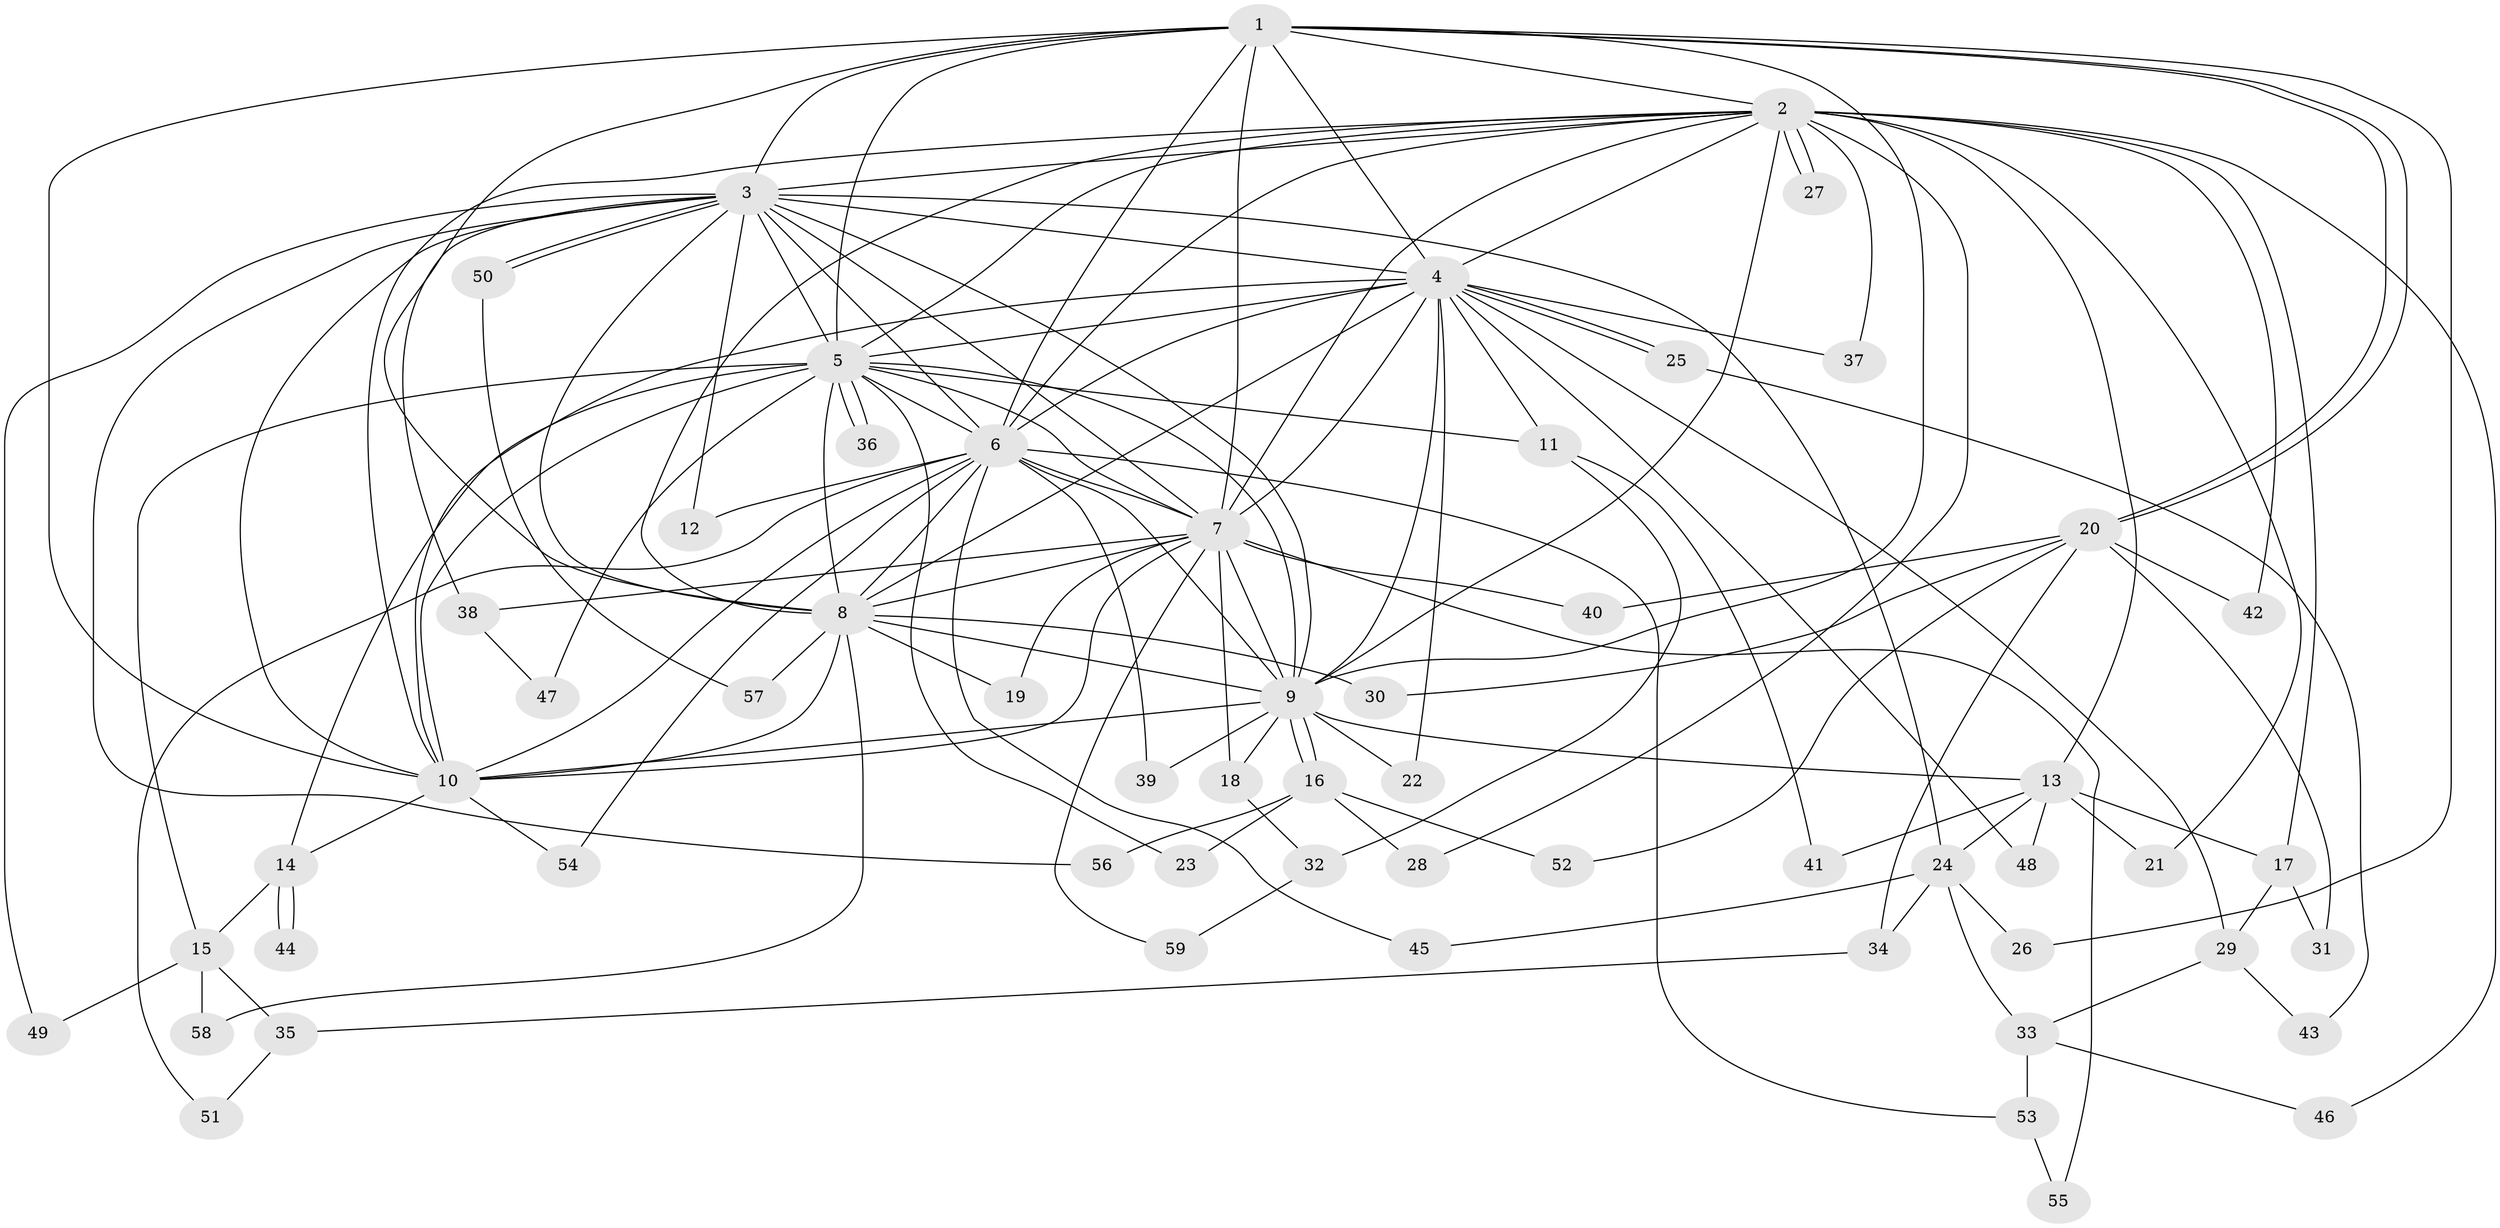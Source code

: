 // Generated by graph-tools (version 1.1) at 2025/35/03/09/25 02:35:13]
// undirected, 59 vertices, 143 edges
graph export_dot {
graph [start="1"]
  node [color=gray90,style=filled];
  1;
  2;
  3;
  4;
  5;
  6;
  7;
  8;
  9;
  10;
  11;
  12;
  13;
  14;
  15;
  16;
  17;
  18;
  19;
  20;
  21;
  22;
  23;
  24;
  25;
  26;
  27;
  28;
  29;
  30;
  31;
  32;
  33;
  34;
  35;
  36;
  37;
  38;
  39;
  40;
  41;
  42;
  43;
  44;
  45;
  46;
  47;
  48;
  49;
  50;
  51;
  52;
  53;
  54;
  55;
  56;
  57;
  58;
  59;
  1 -- 2;
  1 -- 3;
  1 -- 4;
  1 -- 5;
  1 -- 6;
  1 -- 7;
  1 -- 8;
  1 -- 9;
  1 -- 10;
  1 -- 20;
  1 -- 20;
  1 -- 26;
  2 -- 3;
  2 -- 4;
  2 -- 5;
  2 -- 6;
  2 -- 7;
  2 -- 8;
  2 -- 9;
  2 -- 10;
  2 -- 13;
  2 -- 17;
  2 -- 21;
  2 -- 27;
  2 -- 27;
  2 -- 28;
  2 -- 37;
  2 -- 42;
  2 -- 46;
  3 -- 4;
  3 -- 5;
  3 -- 6;
  3 -- 7;
  3 -- 8;
  3 -- 9;
  3 -- 10;
  3 -- 12;
  3 -- 24;
  3 -- 38;
  3 -- 49;
  3 -- 50;
  3 -- 50;
  3 -- 56;
  4 -- 5;
  4 -- 6;
  4 -- 7;
  4 -- 8;
  4 -- 9;
  4 -- 10;
  4 -- 11;
  4 -- 22;
  4 -- 25;
  4 -- 25;
  4 -- 29;
  4 -- 37;
  4 -- 48;
  5 -- 6;
  5 -- 7;
  5 -- 8;
  5 -- 9;
  5 -- 10;
  5 -- 11;
  5 -- 14;
  5 -- 15;
  5 -- 23;
  5 -- 36;
  5 -- 36;
  5 -- 47;
  6 -- 7;
  6 -- 8;
  6 -- 9;
  6 -- 10;
  6 -- 12;
  6 -- 39;
  6 -- 45;
  6 -- 51;
  6 -- 53;
  6 -- 54;
  7 -- 8;
  7 -- 9;
  7 -- 10;
  7 -- 18;
  7 -- 19;
  7 -- 38;
  7 -- 40;
  7 -- 55;
  7 -- 59;
  8 -- 9;
  8 -- 10;
  8 -- 19;
  8 -- 30;
  8 -- 57;
  8 -- 58;
  9 -- 10;
  9 -- 13;
  9 -- 16;
  9 -- 16;
  9 -- 18;
  9 -- 22;
  9 -- 39;
  10 -- 14;
  10 -- 54;
  11 -- 32;
  11 -- 41;
  13 -- 17;
  13 -- 21;
  13 -- 24;
  13 -- 41;
  13 -- 48;
  14 -- 15;
  14 -- 44;
  14 -- 44;
  15 -- 35;
  15 -- 49;
  15 -- 58;
  16 -- 23;
  16 -- 28;
  16 -- 52;
  16 -- 56;
  17 -- 29;
  17 -- 31;
  18 -- 32;
  20 -- 30;
  20 -- 31;
  20 -- 34;
  20 -- 40;
  20 -- 42;
  20 -- 52;
  24 -- 26;
  24 -- 33;
  24 -- 34;
  24 -- 45;
  25 -- 43;
  29 -- 33;
  29 -- 43;
  32 -- 59;
  33 -- 46;
  33 -- 53;
  34 -- 35;
  35 -- 51;
  38 -- 47;
  50 -- 57;
  53 -- 55;
}
